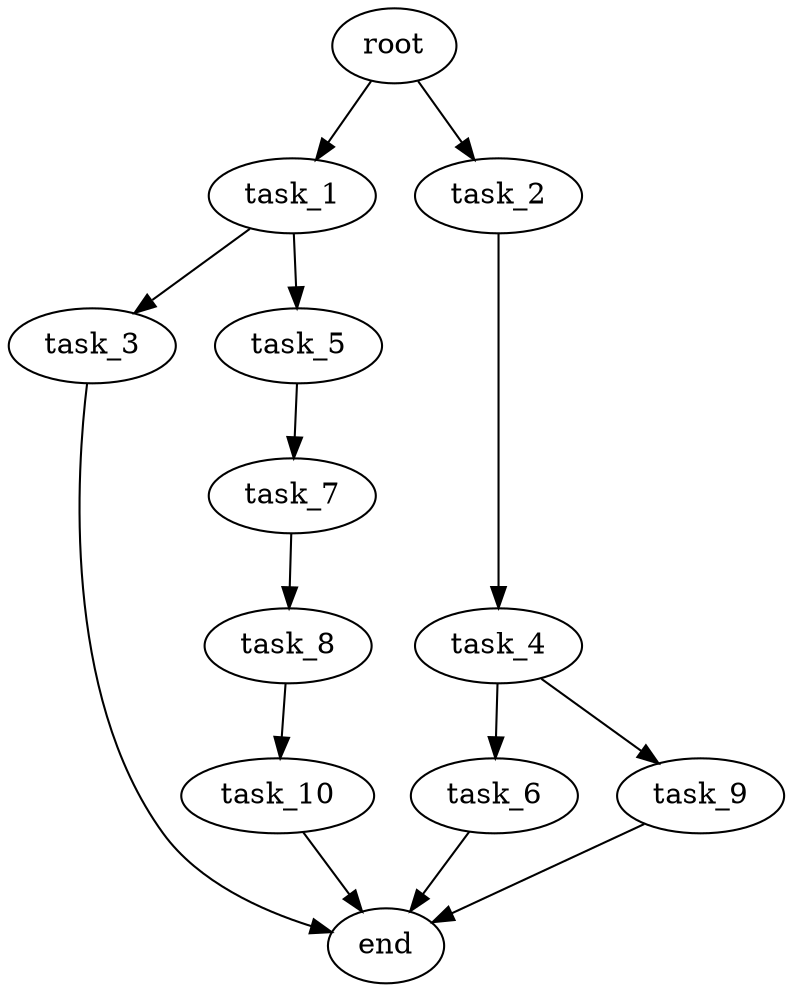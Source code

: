 digraph G {
  root [size="0.000000e+00"];
  task_1 [size="7.192209e+08"];
  task_2 [size="6.314719e+09"];
  task_3 [size="2.297128e+09"];
  task_4 [size="9.055146e+09"];
  task_5 [size="8.597758e+09"];
  task_6 [size="7.178649e+08"];
  task_7 [size="2.387666e+09"];
  task_8 [size="6.693088e+09"];
  task_9 [size="2.150226e+09"];
  task_10 [size="1.331795e+09"];
  end [size="0.000000e+00"];

  root -> task_1 [size="1.000000e-12"];
  root -> task_2 [size="1.000000e-12"];
  task_1 -> task_3 [size="2.297128e+08"];
  task_1 -> task_5 [size="8.597758e+08"];
  task_2 -> task_4 [size="9.055146e+08"];
  task_3 -> end [size="1.000000e-12"];
  task_4 -> task_6 [size="7.178649e+07"];
  task_4 -> task_9 [size="2.150226e+08"];
  task_5 -> task_7 [size="2.387666e+08"];
  task_6 -> end [size="1.000000e-12"];
  task_7 -> task_8 [size="6.693088e+08"];
  task_8 -> task_10 [size="1.331795e+08"];
  task_9 -> end [size="1.000000e-12"];
  task_10 -> end [size="1.000000e-12"];
}
